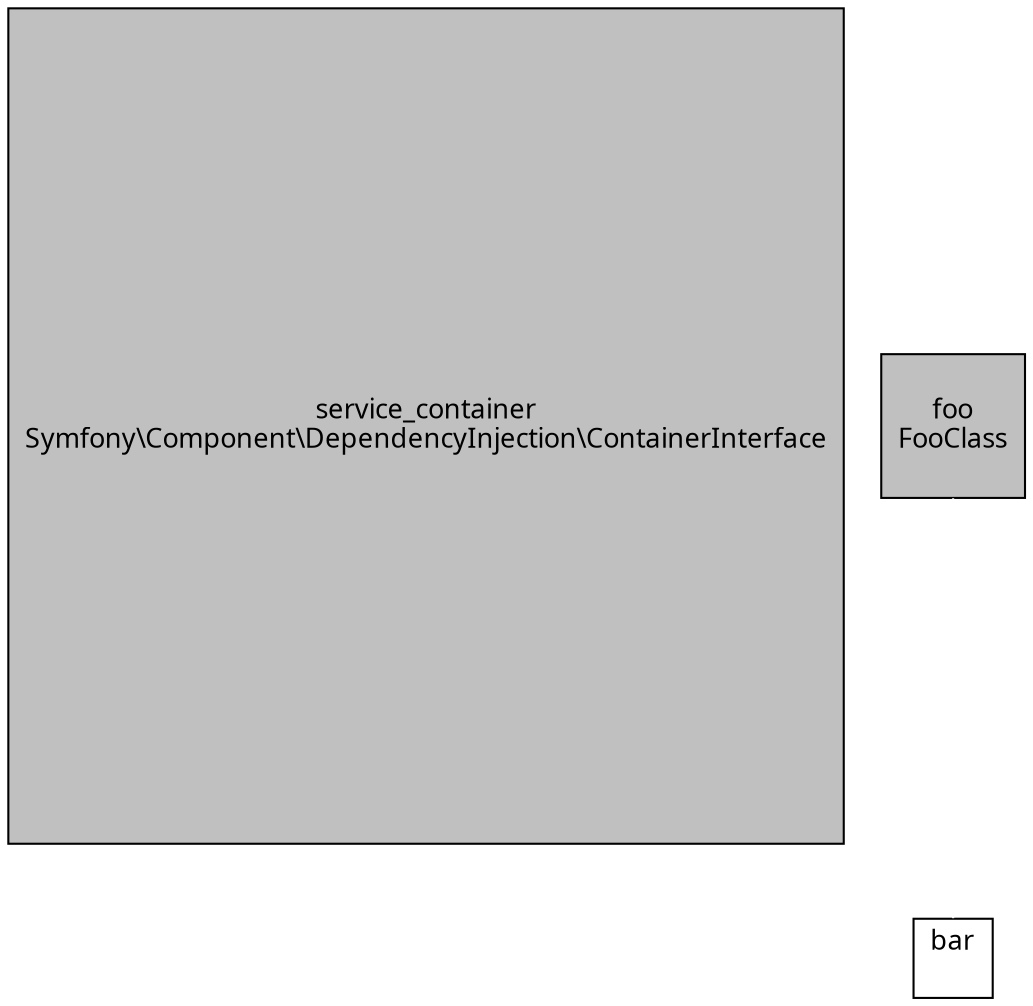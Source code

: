 digraph sc {
  ratio="normal"
  node [fontsize="13" fontname="Verdana" shape="square"];
  edge [fontsize="12" fontname="Verdana" color="white" arrowhead="closed" arrowsize="1"];

  node_service_container [label="service_container\nSymfony\\Component\\DependencyInjection\\ContainerInterface\n", shape=square, fillcolor="grey", style="filled"];
  node_foo [label="foo\nFooClass\n", shape=square, fillcolor="grey", style="filled"];
  node_bar [label="bar\n\n", shape=square, fillcolor="red", style="empty"];
  node_foo -> node_bar [label="" style="filled"];
}
